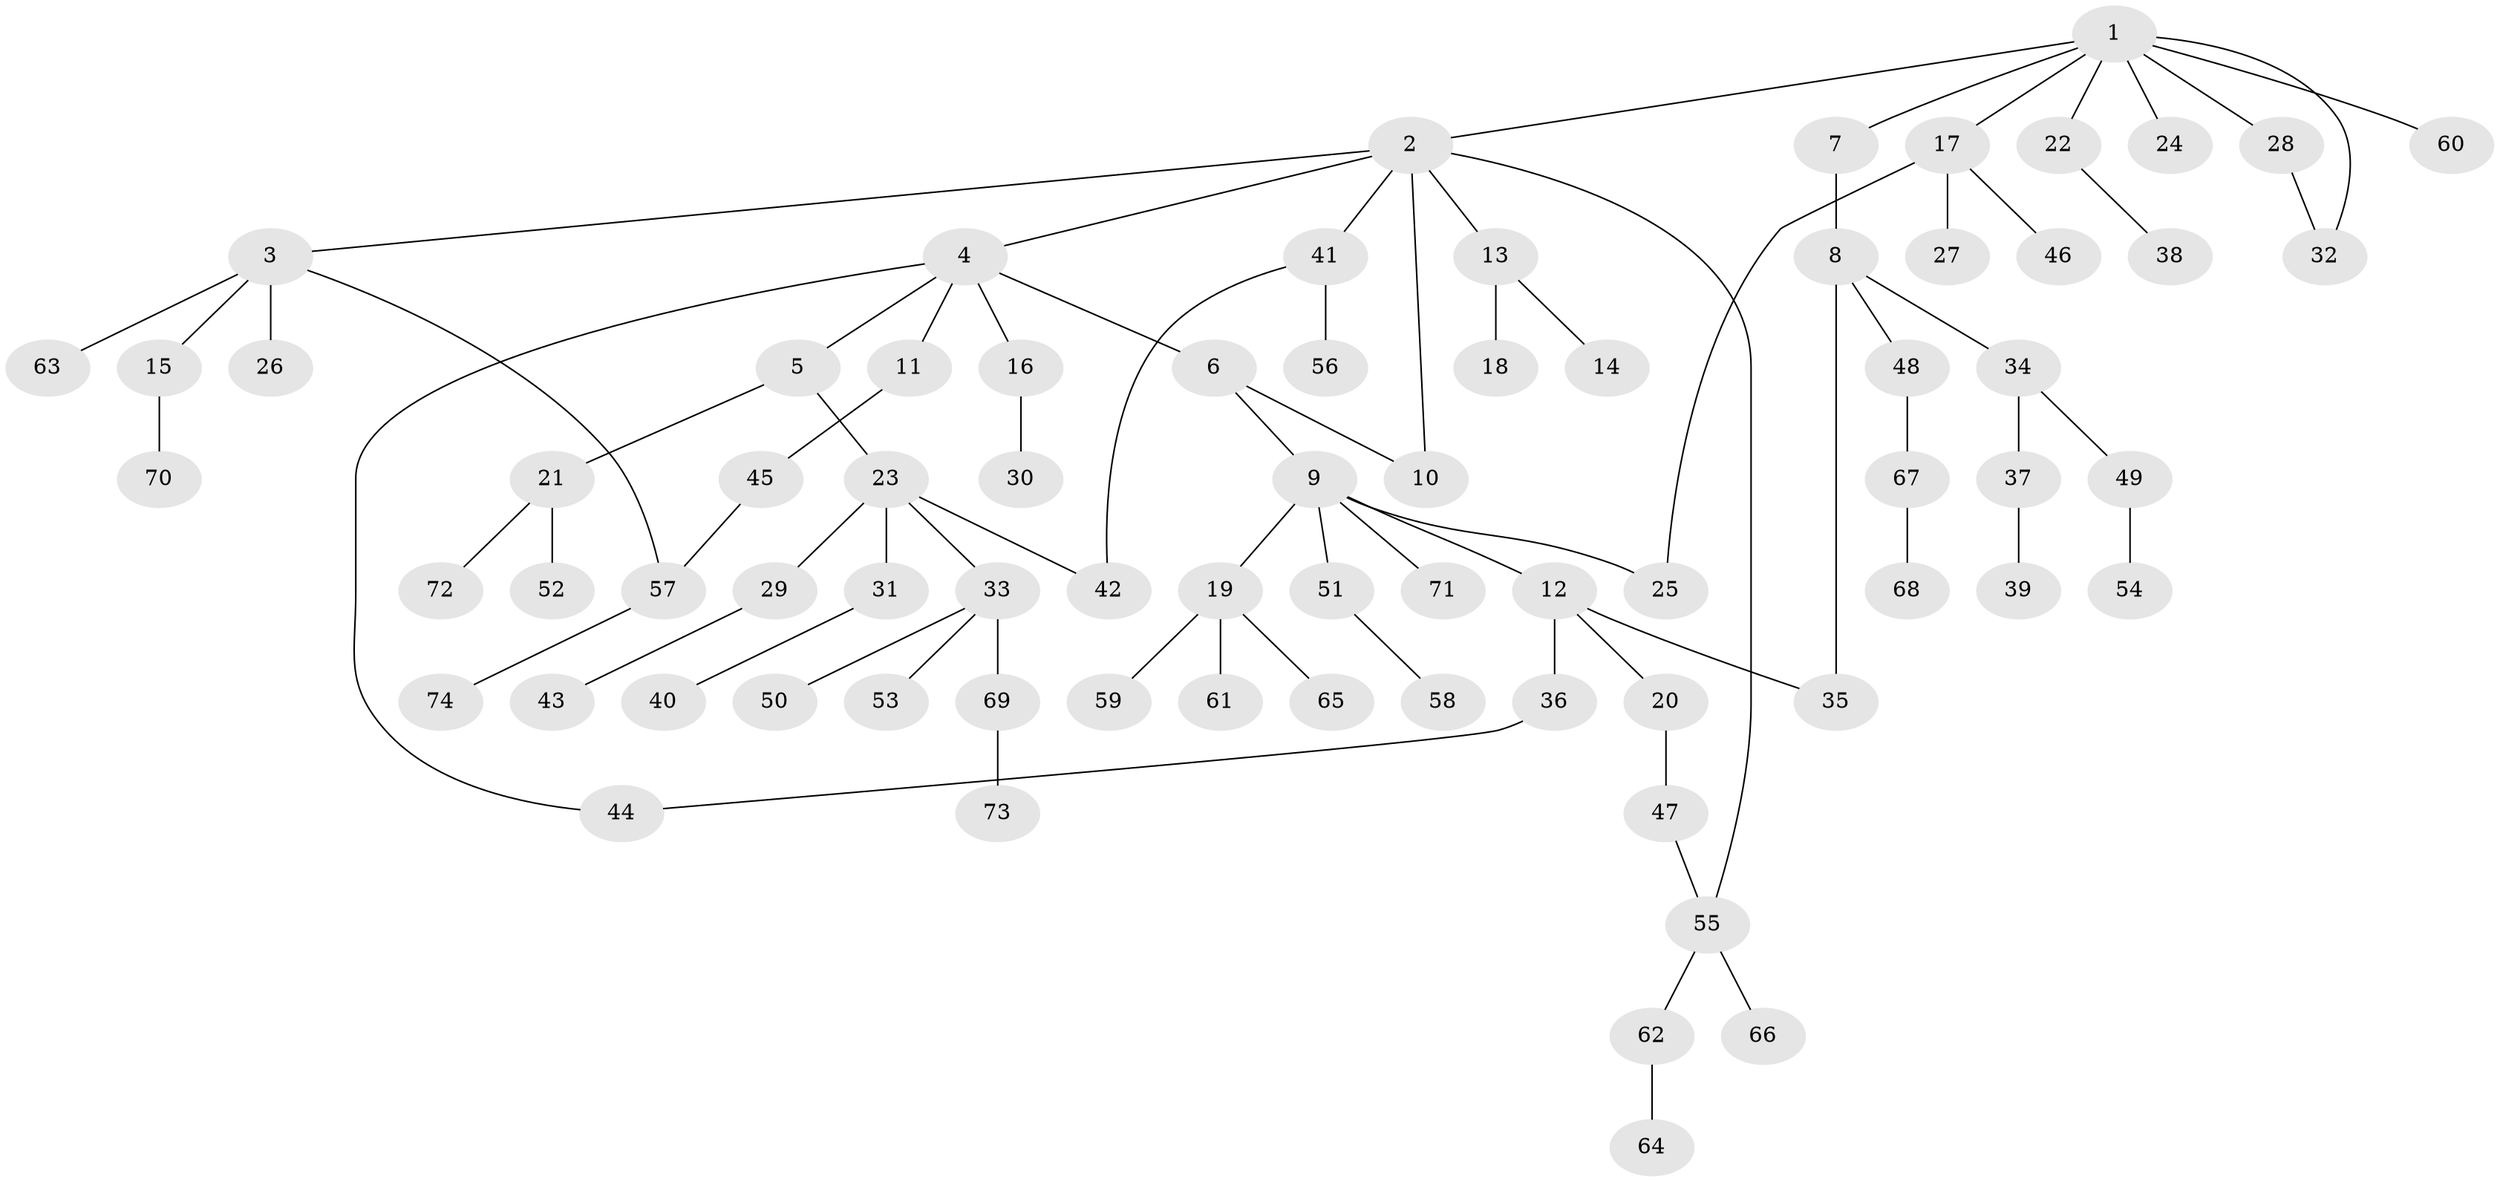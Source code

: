// coarse degree distribution, {9: 0.0425531914893617, 4: 0.06382978723404255, 7: 0.0425531914893617, 2: 0.2553191489361702, 5: 0.0425531914893617, 1: 0.5319148936170213, 3: 0.02127659574468085}
// Generated by graph-tools (version 1.1) at 2025/51/02/27/25 19:51:37]
// undirected, 74 vertices, 81 edges
graph export_dot {
graph [start="1"]
  node [color=gray90,style=filled];
  1;
  2;
  3;
  4;
  5;
  6;
  7;
  8;
  9;
  10;
  11;
  12;
  13;
  14;
  15;
  16;
  17;
  18;
  19;
  20;
  21;
  22;
  23;
  24;
  25;
  26;
  27;
  28;
  29;
  30;
  31;
  32;
  33;
  34;
  35;
  36;
  37;
  38;
  39;
  40;
  41;
  42;
  43;
  44;
  45;
  46;
  47;
  48;
  49;
  50;
  51;
  52;
  53;
  54;
  55;
  56;
  57;
  58;
  59;
  60;
  61;
  62;
  63;
  64;
  65;
  66;
  67;
  68;
  69;
  70;
  71;
  72;
  73;
  74;
  1 -- 2;
  1 -- 7;
  1 -- 17;
  1 -- 22;
  1 -- 24;
  1 -- 28;
  1 -- 60;
  1 -- 32;
  2 -- 3;
  2 -- 4;
  2 -- 13;
  2 -- 41;
  2 -- 10;
  2 -- 55;
  3 -- 15;
  3 -- 26;
  3 -- 57;
  3 -- 63;
  4 -- 5;
  4 -- 6;
  4 -- 11;
  4 -- 16;
  4 -- 44;
  5 -- 21;
  5 -- 23;
  6 -- 9;
  6 -- 10;
  7 -- 8;
  8 -- 34;
  8 -- 35;
  8 -- 48;
  9 -- 12;
  9 -- 19;
  9 -- 25;
  9 -- 51;
  9 -- 71;
  11 -- 45;
  12 -- 20;
  12 -- 36;
  12 -- 35;
  13 -- 14;
  13 -- 18;
  15 -- 70;
  16 -- 30;
  17 -- 27;
  17 -- 46;
  17 -- 25;
  19 -- 59;
  19 -- 61;
  19 -- 65;
  20 -- 47;
  21 -- 52;
  21 -- 72;
  22 -- 38;
  23 -- 29;
  23 -- 31;
  23 -- 33;
  23 -- 42;
  28 -- 32;
  29 -- 43;
  31 -- 40;
  33 -- 50;
  33 -- 53;
  33 -- 69;
  34 -- 37;
  34 -- 49;
  36 -- 44;
  37 -- 39;
  41 -- 56;
  41 -- 42;
  45 -- 57;
  47 -- 55;
  48 -- 67;
  49 -- 54;
  51 -- 58;
  55 -- 62;
  55 -- 66;
  57 -- 74;
  62 -- 64;
  67 -- 68;
  69 -- 73;
}
